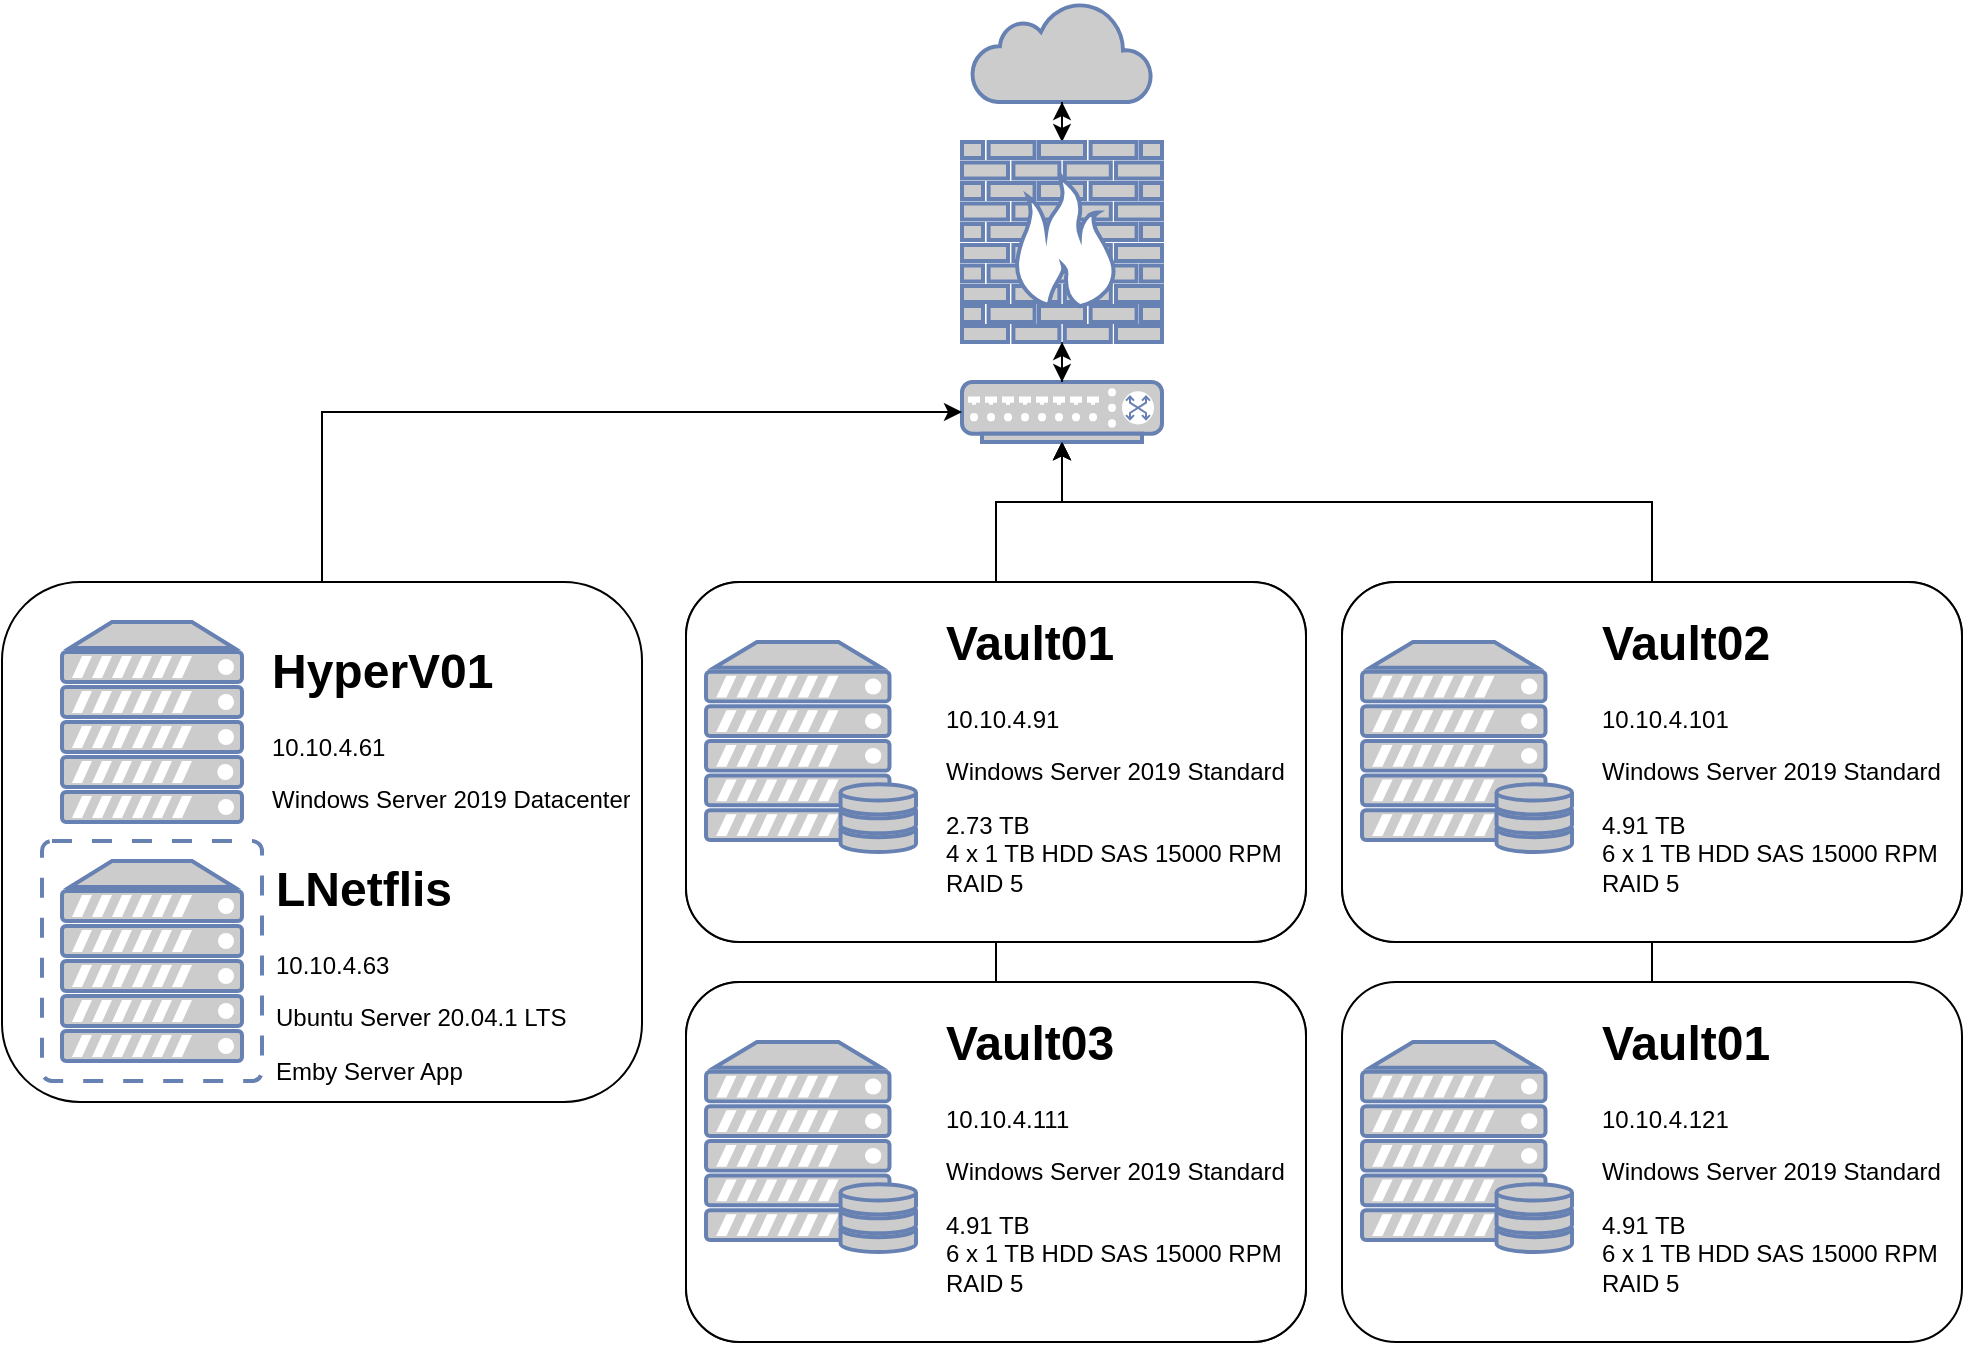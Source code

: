 <mxfile version="14.4.3" type="github">
  <diagram name="Page-1" id="822b0af5-4adb-64df-f703-e8dfc1f81529">
    <mxGraphModel dx="981" dy="526" grid="1" gridSize="10" guides="1" tooltips="1" connect="1" arrows="1" fold="1" page="1" pageScale="1" pageWidth="1100" pageHeight="850" background="#ffffff" math="0" shadow="0">
      <root>
        <mxCell id="0" />
        <mxCell id="1" parent="0" />
        <mxCell id="1J9lQHzlHTQwTP77_R8F-56" style="edgeStyle=orthogonalEdgeStyle;rounded=0;orthogonalLoop=1;jettySize=auto;html=1;" parent="1" source="1J9lQHzlHTQwTP77_R8F-48" edge="1">
          <mxGeometry relative="1" as="geometry">
            <mxPoint x="550" y="370" as="targetPoint" />
            <Array as="points">
              <mxPoint x="845" y="400" />
              <mxPoint x="550" y="400" />
            </Array>
          </mxGeometry>
        </mxCell>
        <mxCell id="1J9lQHzlHTQwTP77_R8F-54" style="edgeStyle=orthogonalEdgeStyle;rounded=0;orthogonalLoop=1;jettySize=auto;html=1;entryX=0.5;entryY=1;entryDx=0;entryDy=0;entryPerimeter=0;fontStyle=1" parent="1" source="1J9lQHzlHTQwTP77_R8F-32" target="1J9lQHzlHTQwTP77_R8F-3" edge="1">
          <mxGeometry relative="1" as="geometry">
            <Array as="points">
              <mxPoint x="517" y="400" />
              <mxPoint x="550" y="400" />
            </Array>
          </mxGeometry>
        </mxCell>
        <mxCell id="1J9lQHzlHTQwTP77_R8F-13" style="edgeStyle=orthogonalEdgeStyle;rounded=0;orthogonalLoop=1;jettySize=auto;html=1;entryX=0.5;entryY=0;entryDx=0;entryDy=0;entryPerimeter=0;" parent="1" source="1J9lQHzlHTQwTP77_R8F-1" target="1J9lQHzlHTQwTP77_R8F-4" edge="1">
          <mxGeometry relative="1" as="geometry" />
        </mxCell>
        <mxCell id="1J9lQHzlHTQwTP77_R8F-1" value="" style="html=1;outlineConnect=0;fillColor=#CCCCCC;strokeColor=#6881B3;gradientColor=none;gradientDirection=north;strokeWidth=2;shape=mxgraph.networks.cloud;fontColor=#ffffff;" parent="1" vertex="1">
          <mxGeometry x="505" y="150" width="90" height="50" as="geometry" />
        </mxCell>
        <mxCell id="1J9lQHzlHTQwTP77_R8F-16" style="edgeStyle=orthogonalEdgeStyle;rounded=0;orthogonalLoop=1;jettySize=auto;html=1;" parent="1" source="1J9lQHzlHTQwTP77_R8F-3" target="1J9lQHzlHTQwTP77_R8F-4" edge="1">
          <mxGeometry relative="1" as="geometry" />
        </mxCell>
        <mxCell id="1J9lQHzlHTQwTP77_R8F-3" value="" style="fontColor=#0066CC;verticalAlign=top;verticalLabelPosition=bottom;labelPosition=center;align=center;html=1;outlineConnect=0;fillColor=#CCCCCC;strokeColor=#6881B3;gradientColor=none;gradientDirection=north;strokeWidth=2;shape=mxgraph.networks.switch;" parent="1" vertex="1">
          <mxGeometry x="500" y="340" width="100" height="30" as="geometry" />
        </mxCell>
        <mxCell id="1J9lQHzlHTQwTP77_R8F-14" style="edgeStyle=orthogonalEdgeStyle;rounded=0;orthogonalLoop=1;jettySize=auto;html=1;" parent="1" source="1J9lQHzlHTQwTP77_R8F-4" target="1J9lQHzlHTQwTP77_R8F-1" edge="1">
          <mxGeometry relative="1" as="geometry" />
        </mxCell>
        <mxCell id="1J9lQHzlHTQwTP77_R8F-15" style="edgeStyle=orthogonalEdgeStyle;rounded=0;orthogonalLoop=1;jettySize=auto;html=1;" parent="1" source="1J9lQHzlHTQwTP77_R8F-4" target="1J9lQHzlHTQwTP77_R8F-3" edge="1">
          <mxGeometry relative="1" as="geometry" />
        </mxCell>
        <mxCell id="1J9lQHzlHTQwTP77_R8F-4" value="" style="fontColor=#0066CC;verticalAlign=top;verticalLabelPosition=bottom;labelPosition=center;align=center;html=1;outlineConnect=0;fillColor=#CCCCCC;strokeColor=#6881B3;gradientColor=none;gradientDirection=north;strokeWidth=2;shape=mxgraph.networks.firewall;" parent="1" vertex="1">
          <mxGeometry x="500" y="220" width="100" height="100" as="geometry" />
        </mxCell>
        <mxCell id="1J9lQHzlHTQwTP77_R8F-21" value="" style="group" parent="1" vertex="1" connectable="0">
          <mxGeometry x="20" y="440" width="342" height="260" as="geometry" />
        </mxCell>
        <mxCell id="1J9lQHzlHTQwTP77_R8F-17" value="" style="rounded=1;whiteSpace=wrap;html=1;" parent="1J9lQHzlHTQwTP77_R8F-21" vertex="1">
          <mxGeometry width="320" height="260" as="geometry" />
        </mxCell>
        <mxCell id="1J9lQHzlHTQwTP77_R8F-2" value="" style="fontColor=#0066CC;verticalAlign=top;verticalLabelPosition=bottom;labelPosition=center;align=center;html=1;outlineConnect=0;fillColor=#CCCCCC;strokeColor=#6881B3;gradientColor=none;gradientDirection=north;strokeWidth=2;shape=mxgraph.networks.server;" parent="1J9lQHzlHTQwTP77_R8F-21" vertex="1">
          <mxGeometry x="30" y="20" width="90" height="100" as="geometry" />
        </mxCell>
        <mxCell id="1J9lQHzlHTQwTP77_R8F-12" value="" style="fontColor=#0066CC;verticalAlign=top;verticalLabelPosition=bottom;labelPosition=center;align=center;html=1;outlineConnect=0;fillColor=#CCCCCC;strokeColor=#6881B3;gradientColor=none;gradientDirection=north;strokeWidth=2;shape=mxgraph.networks.virtual_server;" parent="1J9lQHzlHTQwTP77_R8F-21" vertex="1">
          <mxGeometry x="20" y="129.5" width="110" height="120" as="geometry" />
        </mxCell>
        <mxCell id="1J9lQHzlHTQwTP77_R8F-18" value="&lt;h1&gt;HyperV01&lt;/h1&gt;&lt;p&gt;10.10.4.61&lt;/p&gt;&lt;p&gt;Windows Server 2019 Datacenter&lt;/p&gt;&lt;p&gt;&lt;br&gt;&lt;/p&gt;" style="text;html=1;strokeColor=none;fillColor=none;spacing=5;spacingTop=-20;whiteSpace=wrap;overflow=hidden;rounded=0;" parent="1J9lQHzlHTQwTP77_R8F-21" vertex="1">
          <mxGeometry x="130" y="24.5" width="210" height="105" as="geometry" />
        </mxCell>
        <mxCell id="1J9lQHzlHTQwTP77_R8F-20" value="&lt;h1&gt;LNetflis&lt;br&gt;&lt;/h1&gt;&lt;p&gt;10.10.4.63&lt;/p&gt;&lt;p&gt;Ubuntu Server 20.04.1 LTS&lt;/p&gt;&lt;p&gt;Emby Server App&lt;br&gt;&lt;/p&gt;&lt;p&gt;&lt;br&gt;&lt;/p&gt;" style="text;html=1;strokeColor=none;fillColor=none;spacing=5;spacingTop=-20;whiteSpace=wrap;overflow=hidden;rounded=0;" parent="1J9lQHzlHTQwTP77_R8F-21" vertex="1">
          <mxGeometry x="132" y="134" width="210" height="126" as="geometry" />
        </mxCell>
        <mxCell id="1J9lQHzlHTQwTP77_R8F-27" value="" style="group" parent="1" vertex="1" connectable="0">
          <mxGeometry x="362" y="440" width="315" height="180" as="geometry" />
        </mxCell>
        <mxCell id="1J9lQHzlHTQwTP77_R8F-23" value="" style="rounded=1;whiteSpace=wrap;html=1;" parent="1J9lQHzlHTQwTP77_R8F-27" vertex="1">
          <mxGeometry width="310" height="180" as="geometry" />
        </mxCell>
        <mxCell id="1J9lQHzlHTQwTP77_R8F-8" value="" style="fontColor=#0066CC;verticalAlign=top;verticalLabelPosition=bottom;labelPosition=center;align=center;html=1;outlineConnect=0;fillColor=#CCCCCC;strokeColor=#6881B3;gradientColor=none;gradientDirection=north;strokeWidth=2;shape=mxgraph.networks.server_storage;" parent="1J9lQHzlHTQwTP77_R8F-27" vertex="1">
          <mxGeometry x="10" y="30" width="105" height="105" as="geometry" />
        </mxCell>
        <mxCell id="1J9lQHzlHTQwTP77_R8F-22" value="&lt;h1&gt;Vault01&lt;/h1&gt;&lt;p&gt;10.10.4.91&lt;/p&gt;&lt;p&gt;Windows Server 2019 Standard&lt;/p&gt;&lt;div&gt;2.73 TB &lt;br&gt;&lt;/div&gt;&lt;div&gt;4 x 1 TB HDD SAS 15000 RPM&lt;/div&gt;&lt;div&gt;RAID 5&lt;br&gt;&lt;/div&gt;" style="text;html=1;strokeColor=none;fillColor=none;spacing=5;spacingTop=-20;whiteSpace=wrap;overflow=hidden;rounded=0;" parent="1J9lQHzlHTQwTP77_R8F-27" vertex="1">
          <mxGeometry x="125" y="11.25" width="190" height="157.5" as="geometry" />
        </mxCell>
        <mxCell id="1J9lQHzlHTQwTP77_R8F-24" value="" style="rounded=1;whiteSpace=wrap;html=1;" parent="1J9lQHzlHTQwTP77_R8F-27" vertex="1">
          <mxGeometry width="310" height="180" as="geometry" />
        </mxCell>
        <mxCell id="1J9lQHzlHTQwTP77_R8F-25" value="" style="fontColor=#0066CC;verticalAlign=top;verticalLabelPosition=bottom;labelPosition=center;align=center;html=1;outlineConnect=0;fillColor=#CCCCCC;strokeColor=#6881B3;gradientColor=none;gradientDirection=north;strokeWidth=2;shape=mxgraph.networks.server_storage;" parent="1J9lQHzlHTQwTP77_R8F-27" vertex="1">
          <mxGeometry x="10" y="30" width="105" height="105" as="geometry" />
        </mxCell>
        <mxCell id="1J9lQHzlHTQwTP77_R8F-26" value="&lt;h1&gt;Vault01&lt;/h1&gt;&lt;p&gt;10.10.4.91&lt;/p&gt;&lt;p&gt;Windows Server 2019 Standard&lt;/p&gt;&lt;div&gt;2.73 TB &lt;br&gt;&lt;/div&gt;&lt;div&gt;4 x 1 TB HDD SAS 15000 RPM&lt;/div&gt;&lt;div&gt;RAID 5&lt;br&gt;&lt;/div&gt;" style="text;html=1;strokeColor=none;fillColor=none;spacing=5;spacingTop=-20;whiteSpace=wrap;overflow=hidden;rounded=0;" parent="1J9lQHzlHTQwTP77_R8F-27" vertex="1">
          <mxGeometry x="125" y="11.25" width="190" height="157.5" as="geometry" />
        </mxCell>
        <mxCell id="1J9lQHzlHTQwTP77_R8F-28" value="" style="group" parent="1" vertex="1" connectable="0">
          <mxGeometry x="362" y="640" width="315" height="180" as="geometry" />
        </mxCell>
        <mxCell id="1J9lQHzlHTQwTP77_R8F-29" value="" style="rounded=1;whiteSpace=wrap;html=1;" parent="1J9lQHzlHTQwTP77_R8F-28" vertex="1">
          <mxGeometry width="310" height="180" as="geometry" />
        </mxCell>
        <mxCell id="1J9lQHzlHTQwTP77_R8F-30" value="" style="fontColor=#0066CC;verticalAlign=top;verticalLabelPosition=bottom;labelPosition=center;align=center;html=1;outlineConnect=0;fillColor=#CCCCCC;strokeColor=#6881B3;gradientColor=none;gradientDirection=north;strokeWidth=2;shape=mxgraph.networks.server_storage;" parent="1J9lQHzlHTQwTP77_R8F-28" vertex="1">
          <mxGeometry x="10" y="30" width="105" height="105" as="geometry" />
        </mxCell>
        <mxCell id="1J9lQHzlHTQwTP77_R8F-31" value="&lt;h1&gt;Vault01&lt;/h1&gt;&lt;p&gt;10.10.4.91&lt;/p&gt;&lt;p&gt;Windows Server 2019 Standard&lt;/p&gt;&lt;div&gt;2.73 TB &lt;br&gt;&lt;/div&gt;&lt;div&gt;4 x 1 TB HDD SAS 15000 RPM&lt;/div&gt;&lt;div&gt;RAID 5&lt;br&gt;&lt;/div&gt;" style="text;html=1;strokeColor=none;fillColor=none;spacing=5;spacingTop=-20;whiteSpace=wrap;overflow=hidden;rounded=0;" parent="1J9lQHzlHTQwTP77_R8F-28" vertex="1">
          <mxGeometry x="125" y="11.25" width="190" height="157.5" as="geometry" />
        </mxCell>
        <mxCell id="1J9lQHzlHTQwTP77_R8F-32" value="" style="rounded=1;whiteSpace=wrap;html=1;" parent="1J9lQHzlHTQwTP77_R8F-28" vertex="1">
          <mxGeometry width="310" height="180" as="geometry" />
        </mxCell>
        <mxCell id="1J9lQHzlHTQwTP77_R8F-33" value="" style="fontColor=#0066CC;verticalAlign=top;verticalLabelPosition=bottom;labelPosition=center;align=center;html=1;outlineConnect=0;fillColor=#CCCCCC;strokeColor=#6881B3;gradientColor=none;gradientDirection=north;strokeWidth=2;shape=mxgraph.networks.server_storage;" parent="1J9lQHzlHTQwTP77_R8F-28" vertex="1">
          <mxGeometry x="10" y="30" width="105" height="105" as="geometry" />
        </mxCell>
        <mxCell id="1J9lQHzlHTQwTP77_R8F-34" value="&lt;h1&gt;Vault03&lt;/h1&gt;&lt;p&gt;10.10.4.111&lt;/p&gt;&lt;p&gt;Windows Server 2019 Standard&lt;/p&gt;&lt;div&gt;4.91 TB &lt;br&gt;&lt;/div&gt;&lt;div&gt;6 x 1 TB HDD SAS 15000 RPM&lt;/div&gt;&lt;div&gt;RAID 5&lt;br&gt;&lt;/div&gt;" style="text;html=1;strokeColor=none;fillColor=none;spacing=5;spacingTop=-20;whiteSpace=wrap;overflow=hidden;rounded=0;" parent="1J9lQHzlHTQwTP77_R8F-28" vertex="1">
          <mxGeometry x="125" y="11.25" width="190" height="157.5" as="geometry" />
        </mxCell>
        <mxCell id="1J9lQHzlHTQwTP77_R8F-37" value="" style="group" parent="1" vertex="1" connectable="0">
          <mxGeometry x="690" y="440" width="315" height="180" as="geometry" />
        </mxCell>
        <mxCell id="1J9lQHzlHTQwTP77_R8F-38" value="" style="rounded=1;whiteSpace=wrap;html=1;" parent="1J9lQHzlHTQwTP77_R8F-37" vertex="1">
          <mxGeometry width="310" height="180" as="geometry" />
        </mxCell>
        <mxCell id="1J9lQHzlHTQwTP77_R8F-39" value="" style="fontColor=#0066CC;verticalAlign=top;verticalLabelPosition=bottom;labelPosition=center;align=center;html=1;outlineConnect=0;fillColor=#CCCCCC;strokeColor=#6881B3;gradientColor=none;gradientDirection=north;strokeWidth=2;shape=mxgraph.networks.server_storage;" parent="1J9lQHzlHTQwTP77_R8F-37" vertex="1">
          <mxGeometry x="10" y="30" width="105" height="105" as="geometry" />
        </mxCell>
        <mxCell id="1J9lQHzlHTQwTP77_R8F-40" value="&lt;h1&gt;Vault01&lt;/h1&gt;&lt;p&gt;10.10.4.91&lt;/p&gt;&lt;p&gt;Windows Server 2019 Standard&lt;/p&gt;&lt;div&gt;2.73 TB &lt;br&gt;&lt;/div&gt;&lt;div&gt;4 x 1 TB HDD SAS 15000 RPM&lt;/div&gt;&lt;div&gt;RAID 5&lt;br&gt;&lt;/div&gt;" style="text;html=1;strokeColor=none;fillColor=none;spacing=5;spacingTop=-20;whiteSpace=wrap;overflow=hidden;rounded=0;" parent="1J9lQHzlHTQwTP77_R8F-37" vertex="1">
          <mxGeometry x="125" y="11.25" width="190" height="157.5" as="geometry" />
        </mxCell>
        <mxCell id="1J9lQHzlHTQwTP77_R8F-41" value="" style="rounded=1;whiteSpace=wrap;html=1;" parent="1J9lQHzlHTQwTP77_R8F-37" vertex="1">
          <mxGeometry width="310" height="180" as="geometry" />
        </mxCell>
        <mxCell id="1J9lQHzlHTQwTP77_R8F-42" value="" style="fontColor=#0066CC;verticalAlign=top;verticalLabelPosition=bottom;labelPosition=center;align=center;html=1;outlineConnect=0;fillColor=#CCCCCC;strokeColor=#6881B3;gradientColor=none;gradientDirection=north;strokeWidth=2;shape=mxgraph.networks.server_storage;" parent="1J9lQHzlHTQwTP77_R8F-37" vertex="1">
          <mxGeometry x="10" y="30" width="105" height="105" as="geometry" />
        </mxCell>
        <mxCell id="1J9lQHzlHTQwTP77_R8F-43" value="&lt;h1&gt;Vault02&lt;/h1&gt;&lt;p&gt;10.10.4.101&lt;/p&gt;&lt;p&gt;Windows Server 2019 Standard&lt;/p&gt;&lt;div&gt;4.91 TB &lt;br&gt;&lt;/div&gt;&lt;div&gt;6 x 1 TB HDD SAS 15000 RPM&lt;/div&gt;&lt;div&gt;RAID 5&lt;br&gt;&lt;/div&gt;" style="text;html=1;strokeColor=none;fillColor=none;spacing=5;spacingTop=-20;whiteSpace=wrap;overflow=hidden;rounded=0;" parent="1J9lQHzlHTQwTP77_R8F-37" vertex="1">
          <mxGeometry x="125" y="11.25" width="190" height="157.5" as="geometry" />
        </mxCell>
        <mxCell id="1J9lQHzlHTQwTP77_R8F-44" value="" style="group" parent="1" vertex="1" connectable="0">
          <mxGeometry x="690" y="620" width="315" height="180" as="geometry" />
        </mxCell>
        <mxCell id="1J9lQHzlHTQwTP77_R8F-55" value="" style="group" parent="1J9lQHzlHTQwTP77_R8F-44" vertex="1" connectable="0">
          <mxGeometry y="20" width="315" height="180" as="geometry" />
        </mxCell>
        <mxCell id="1J9lQHzlHTQwTP77_R8F-46" value="" style="fontColor=#0066CC;verticalAlign=top;verticalLabelPosition=bottom;labelPosition=center;align=center;html=1;outlineConnect=0;fillColor=#CCCCCC;strokeColor=#6881B3;gradientColor=none;gradientDirection=north;strokeWidth=2;shape=mxgraph.networks.server_storage;" parent="1J9lQHzlHTQwTP77_R8F-55" vertex="1">
          <mxGeometry x="10" y="30" width="105" height="105" as="geometry" />
        </mxCell>
        <mxCell id="1J9lQHzlHTQwTP77_R8F-47" value="&lt;h1&gt;Vault01&lt;/h1&gt;&lt;p&gt;10.10.4.91&lt;/p&gt;&lt;p&gt;Windows Server 2019 Standard&lt;/p&gt;&lt;div&gt;2.73 TB &lt;br&gt;&lt;/div&gt;&lt;div&gt;4 x 1 TB HDD SAS 15000 RPM&lt;/div&gt;&lt;div&gt;RAID 5&lt;br&gt;&lt;/div&gt;" style="text;html=1;strokeColor=none;fillColor=none;spacing=5;spacingTop=-20;whiteSpace=wrap;overflow=hidden;rounded=0;" parent="1J9lQHzlHTQwTP77_R8F-55" vertex="1">
          <mxGeometry x="125" y="11.25" width="190" height="157.5" as="geometry" />
        </mxCell>
        <mxCell id="1J9lQHzlHTQwTP77_R8F-48" value="" style="rounded=1;whiteSpace=wrap;html=1;" parent="1J9lQHzlHTQwTP77_R8F-55" vertex="1">
          <mxGeometry width="310" height="180" as="geometry" />
        </mxCell>
        <mxCell id="1J9lQHzlHTQwTP77_R8F-49" value="" style="fontColor=#0066CC;verticalAlign=top;verticalLabelPosition=bottom;labelPosition=center;align=center;html=1;outlineConnect=0;fillColor=#CCCCCC;strokeColor=#6881B3;gradientColor=none;gradientDirection=north;strokeWidth=2;shape=mxgraph.networks.server_storage;" parent="1J9lQHzlHTQwTP77_R8F-55" vertex="1">
          <mxGeometry x="10" y="30" width="105" height="105" as="geometry" />
        </mxCell>
        <mxCell id="1J9lQHzlHTQwTP77_R8F-50" value="&lt;h1&gt;Vault01&lt;/h1&gt;&lt;p&gt;10.10.4.121&lt;/p&gt;&lt;p&gt;Windows Server 2019 Standard&lt;/p&gt;&lt;div&gt;4.91 TB &lt;br&gt;&lt;/div&gt;&lt;div&gt;6 x 1 TB HDD SAS 15000 RPM&lt;/div&gt;&lt;div&gt;RAID 5&lt;br&gt;&lt;/div&gt;" style="text;html=1;strokeColor=none;fillColor=none;spacing=5;spacingTop=-20;whiteSpace=wrap;overflow=hidden;rounded=0;" parent="1J9lQHzlHTQwTP77_R8F-55" vertex="1">
          <mxGeometry x="125" y="11.25" width="190" height="157.5" as="geometry" />
        </mxCell>
        <mxCell id="1J9lQHzlHTQwTP77_R8F-51" style="edgeStyle=orthogonalEdgeStyle;rounded=0;orthogonalLoop=1;jettySize=auto;html=1;entryX=0;entryY=0.5;entryDx=0;entryDy=0;entryPerimeter=0;" parent="1" source="1J9lQHzlHTQwTP77_R8F-17" target="1J9lQHzlHTQwTP77_R8F-3" edge="1">
          <mxGeometry relative="1" as="geometry">
            <Array as="points">
              <mxPoint x="180" y="355" />
            </Array>
          </mxGeometry>
        </mxCell>
        <mxCell id="1J9lQHzlHTQwTP77_R8F-52" style="edgeStyle=orthogonalEdgeStyle;rounded=0;orthogonalLoop=1;jettySize=auto;html=1;entryX=0.5;entryY=1;entryDx=0;entryDy=0;entryPerimeter=0;" parent="1" source="1J9lQHzlHTQwTP77_R8F-24" target="1J9lQHzlHTQwTP77_R8F-3" edge="1">
          <mxGeometry relative="1" as="geometry">
            <Array as="points">
              <mxPoint x="517" y="400" />
              <mxPoint x="550" y="400" />
            </Array>
          </mxGeometry>
        </mxCell>
        <mxCell id="1J9lQHzlHTQwTP77_R8F-53" style="edgeStyle=orthogonalEdgeStyle;rounded=0;orthogonalLoop=1;jettySize=auto;html=1;" parent="1" source="1J9lQHzlHTQwTP77_R8F-41" edge="1">
          <mxGeometry relative="1" as="geometry">
            <mxPoint x="550" y="370" as="targetPoint" />
            <Array as="points">
              <mxPoint x="845" y="400" />
              <mxPoint x="550" y="400" />
            </Array>
          </mxGeometry>
        </mxCell>
      </root>
    </mxGraphModel>
  </diagram>
</mxfile>
